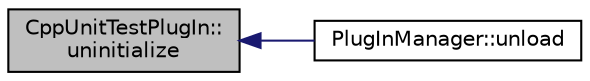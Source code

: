 digraph "CppUnitTestPlugIn::uninitialize"
{
  edge [fontname="Helvetica",fontsize="10",labelfontname="Helvetica",labelfontsize="10"];
  node [fontname="Helvetica",fontsize="10",shape=record];
  rankdir="LR";
  Node1 [label="CppUnitTestPlugIn::\luninitialize",height=0.2,width=0.4,color="black", fillcolor="grey75", style="filled", fontcolor="black"];
  Node1 -> Node2 [dir="back",color="midnightblue",fontsize="10",style="solid",fontname="Helvetica"];
  Node2 [label="PlugInManager::unload",height=0.2,width=0.4,color="black", fillcolor="white", style="filled",URL="$class_plug_in_manager.html#afc1fa045afaac73cd44f69839056f1e1"];
}
